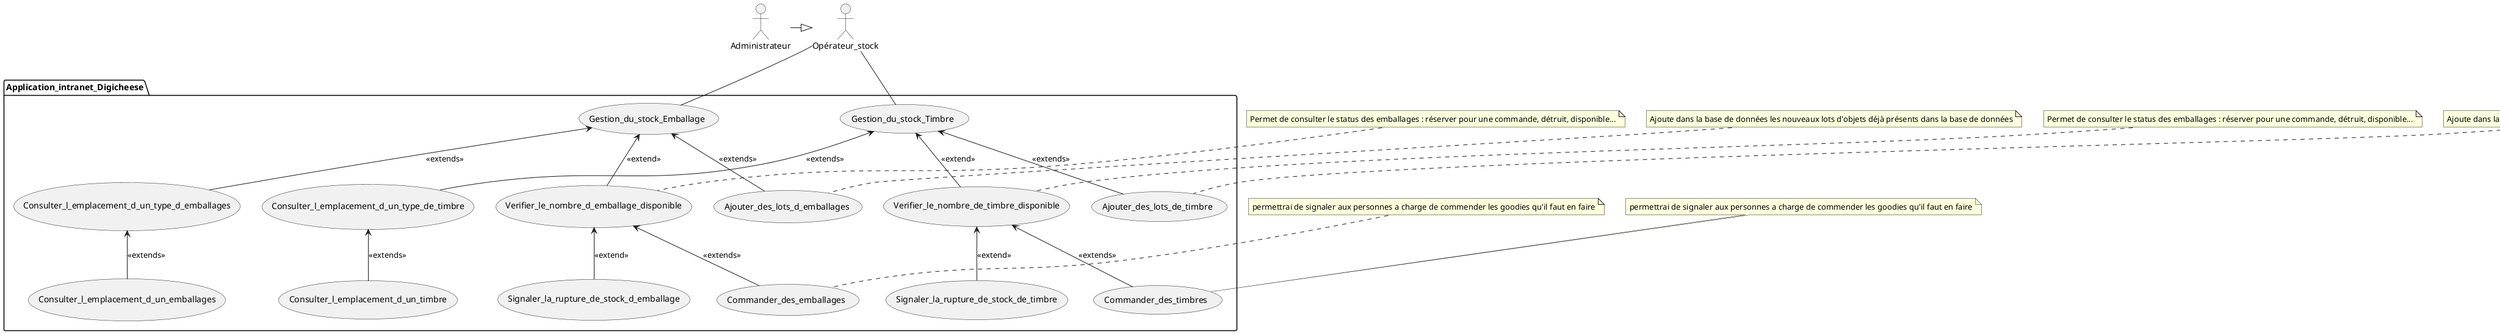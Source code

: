 @startuml Cas d'utilisation gestion des stocks emballage

actor Opérateur_stock
actor Administrateur

package Application_intranet_Digicheese {
    
    'usecase Ajouter_un_nouvel_objet
    'usecase Modifier_les_données_d_un_objet

    usecase Gestion_du_stock_Emballage
    usecase Gestion_du_stock_Timbre
    
    usecase Verifier_le_nombre_d_emballage_disponible
    usecase Signaler_la_rupture_de_stock_d_emballage
    usecase Commander_des_emballages

    usecase Verifier_le_nombre_de_timbre_disponible
    usecase Signaler_la_rupture_de_stock_de_timbre
    usecase Commander_des_timbres

    usecase Consulter_l_emplacement_d_un_type_d_emballages
    usecase Consulter_l_emplacement_d_un_emballages

    usecase Consulter_l_emplacement_d_un_type_de_timbre
    usecase Consulter_l_emplacement_d_un_timbre

    usecase Ajouter_des_lots_d_emballages

    usecase Ajouter_des_lots_de_timbre

}

Administrateur -|> Opérateur_stock

'Administrateur -- Ajouter_un_nouvel_objet
'Administrateur -- Modifier_les_données_d_un_objet

Opérateur_stock -- Gestion_du_stock_Emballage
Gestion_du_stock_Emballage <-- Verifier_le_nombre_d_emballage_disponible : <<extend>>
Verifier_le_nombre_d_emballage_disponible <-- Signaler_la_rupture_de_stock_d_emballage : <<extend>>
Verifier_le_nombre_d_emballage_disponible <-- Commander_des_emballages : <<extends>>

Gestion_du_stock_Emballage <-- Consulter_l_emplacement_d_un_type_d_emballages : <<extends>>
Consulter_l_emplacement_d_un_type_d_emballages <-- Consulter_l_emplacement_d_un_emballages : <<extends>>

Gestion_du_stock_Emballage <-- Ajouter_des_lots_d_emballages : <<extends>>

note "Permet de consulter le status des emballages : réserver pour une commande, détruit, disponible..." as N1
N1 .. Verifier_le_nombre_d_emballage_disponible

note "permettrai de signaler aux personnes a charge de commender les goodies qu'il faut en faire" as N2
N2 .. Commander_des_emballages

note "Ajoute dans la base de données les nouveaux lots d'objets déjà présents dans la base de données" as N3
N3 .. Ajouter_des_lots_d_emballages


Opérateur_stock -- Gestion_du_stock_Timbre
Gestion_du_stock_Timbre <-- Verifier_le_nombre_de_timbre_disponible : <<extend>>
Verifier_le_nombre_de_timbre_disponible <-- Signaler_la_rupture_de_stock_de_timbre : <<extend>>
Verifier_le_nombre_de_timbre_disponible <-- Commander_des_timbres : <<extends>>

Gestion_du_stock_Timbre <-- Consulter_l_emplacement_d_un_type_de_timbre : <<extends>>
Consulter_l_emplacement_d_un_type_de_timbre <-- Consulter_l_emplacement_d_un_timbre : <<extends>>

Gestion_du_stock_Timbre <-- Ajouter_des_lots_de_timbre : <<extends>>

note "Permet de consulter le status des emballages : réserver pour une commande, détruit, disponible..." as N4
N4 .. Verifier_le_nombre_de_timbre_disponible

note "permettrai de signaler aux personnes a charge de commender les goodies qu'il faut en faire" as N5
N5 .. Commander_des_timbres

note "Ajoute dans la base de données les nouveaux lots d'objets déjà présents dans la base de données" as N6
N6 .. Ajouter_des_lots_de_timbre
@enduml